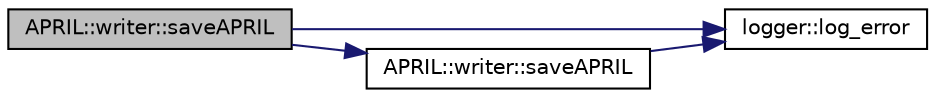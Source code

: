 digraph "APRIL::writer::saveAPRIL"
{
 // LATEX_PDF_SIZE
  bgcolor="transparent";
  edge [fontname="Helvetica",fontsize="10",labelfontname="Helvetica",labelfontsize="10"];
  node [fontname="Helvetica",fontsize="10",shape=record];
  rankdir="LR";
  Node1 [label="APRIL::writer::saveAPRIL",height=0.2,width=0.4,color="black", fillcolor="grey75", style="filled", fontcolor="black",tooltip="Saves the APRIL data of all objects in a dataset on disk, using the given file pointer."];
  Node1 -> Node2 [color="midnightblue",fontsize="10",style="solid",fontname="Helvetica"];
  Node2 [label="logger::log_error",height=0.2,width=0.4,color="black",URL="$namespacelogger.html#a53f34feeb22a94db295af05b8b2aab5c",tooltip="Error logging function with template arguments. Separates input parameters with spaces...."];
  Node1 -> Node3 [color="midnightblue",fontsize="10",style="solid",fontname="Helvetica"];
  Node3 [label="APRIL::writer::saveAPRIL",height=0.2,width=0.4,color="black",URL="$namespaceAPRIL_1_1writer.html#a64719c04c426ca575293f479dde57317",tooltip="Saves the APRIL data of an object on disk, using the given file pointer."];
  Node3 -> Node2 [color="midnightblue",fontsize="10",style="solid",fontname="Helvetica"];
}
